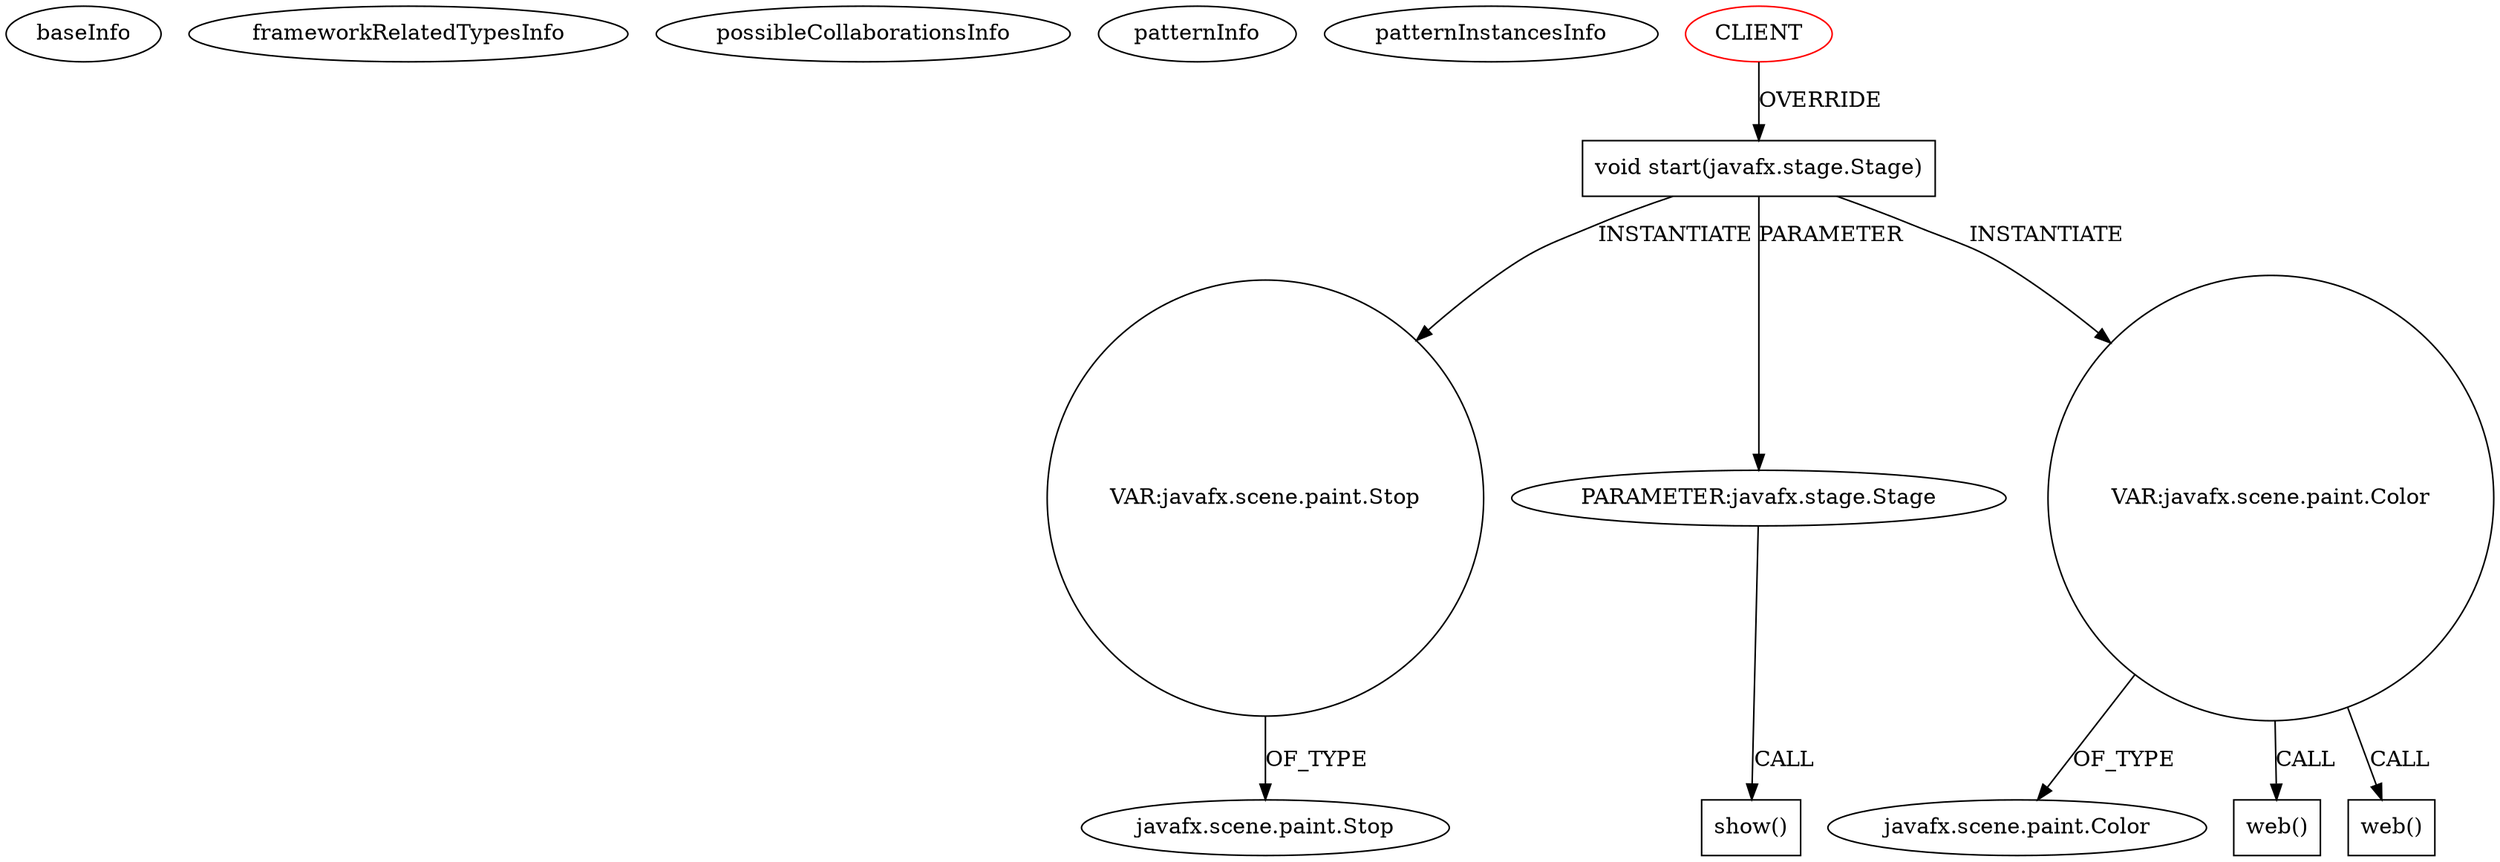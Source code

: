digraph {
baseInfo[graphId=4134,category="pattern",isAnonymous=false,possibleRelation=false]
frameworkRelatedTypesInfo[]
possibleCollaborationsInfo[]
patternInfo[frequency=4.0,patternRootClient=0]
patternInstancesInfo[0="ChrisWongAtCUHK-JavaFX~/ChrisWongAtCUHK-JavaFX/JavaFX-master/ColorfulCircles/src/colorfulcircles/ColorfulCircles.java~ColorfulCircles~225",1="santi-gonzalez-javafx-tutos~/santi-gonzalez-javafx-tutos/javafx-tutos-master/JavaFXColorfulCircles/src/cat/santi/javafx/tuto4/ColorfulCircles.java~ColorfulCircles~4092",2="soonzsoonz-QuickFoot~/soonzsoonz-QuickFoot/QuickFoot-master/src/application/AudioConfigMain.java~AudioConfigMain~4245",3="emag-javafx-practice~/emag-javafx-practice/javafx-practice-master/animation/src/main/java/org/emamotor/javafx/animation/ColorfulCircles.java~ColorfulCircles~2619"]
49[label="javafx.scene.paint.Stop",vertexType="FRAMEWORK_CLASS_TYPE",isFrameworkType=false]
78[label="VAR:javafx.scene.paint.Stop",vertexType="VARIABLE_EXPRESION",isFrameworkType=false,shape=circle]
2[label="void start(javafx.stage.Stage)",vertexType="OVERRIDING_METHOD_DECLARATION",isFrameworkType=false,shape=box]
0[label="CLIENT",vertexType="ROOT_CLIENT_CLASS_DECLARATION",isFrameworkType=false,color=red]
3[label="PARAMETER:javafx.stage.Stage",vertexType="PARAMETER_DECLARATION",isFrameworkType=false]
160[label="show()",vertexType="INSIDE_CALL",isFrameworkType=false,shape=box]
19[label="VAR:javafx.scene.paint.Color",vertexType="VARIABLE_EXPRESION",isFrameworkType=false,shape=circle]
21[label="javafx.scene.paint.Color",vertexType="FRAMEWORK_CLASS_TYPE",isFrameworkType=false]
71[label="web()",vertexType="INSIDE_CALL",isFrameworkType=false,shape=box]
27[label="web()",vertexType="INSIDE_CALL",isFrameworkType=false,shape=box]
0->2[label="OVERRIDE"]
19->27[label="CALL"]
2->78[label="INSTANTIATE"]
19->71[label="CALL"]
2->19[label="INSTANTIATE"]
78->49[label="OF_TYPE"]
2->3[label="PARAMETER"]
3->160[label="CALL"]
19->21[label="OF_TYPE"]
}
